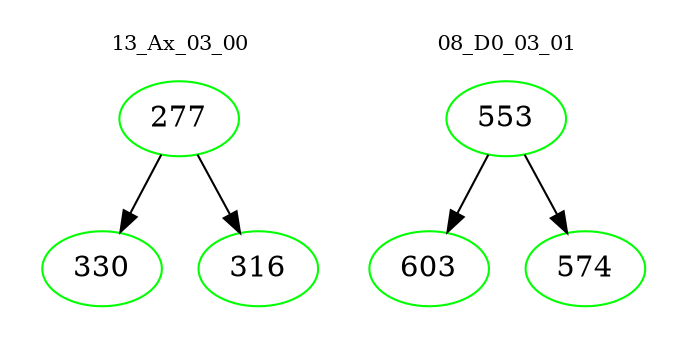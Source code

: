 digraph{
subgraph cluster_0 {
color = white
label = "13_Ax_03_00";
fontsize=10;
T0_277 [label="277", color="green"]
T0_277 -> T0_330 [color="black"]
T0_330 [label="330", color="green"]
T0_277 -> T0_316 [color="black"]
T0_316 [label="316", color="green"]
}
subgraph cluster_1 {
color = white
label = "08_D0_03_01";
fontsize=10;
T1_553 [label="553", color="green"]
T1_553 -> T1_603 [color="black"]
T1_603 [label="603", color="green"]
T1_553 -> T1_574 [color="black"]
T1_574 [label="574", color="green"]
}
}
